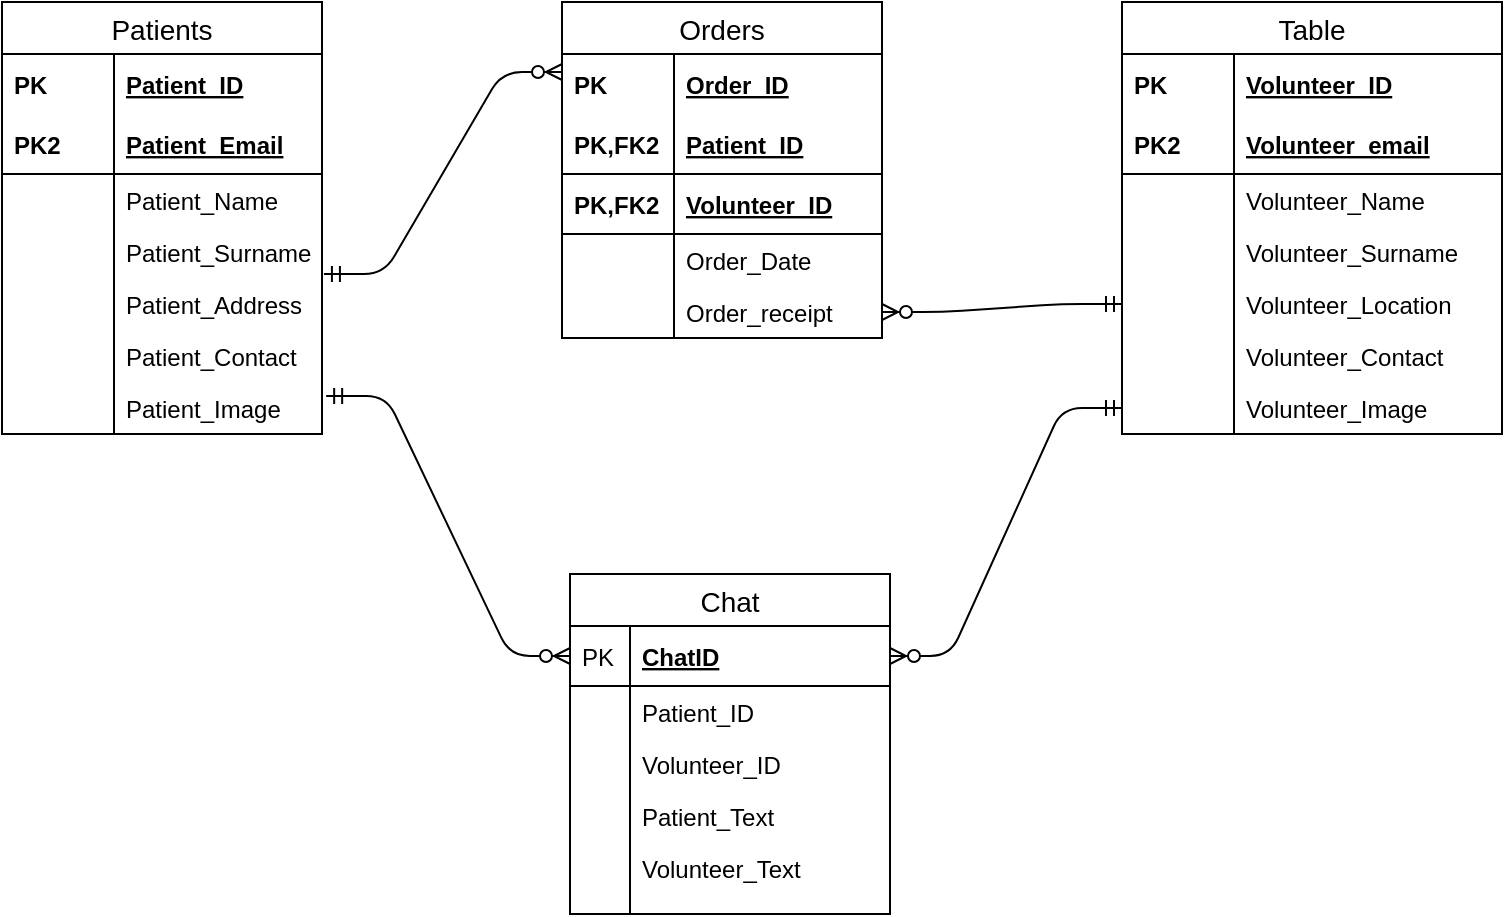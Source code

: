 <mxfile version="13.1.9" type="device"><diagram id="mdHMN-JxQTRUqKK3v15R" name="Page-1"><mxGraphModel dx="1366" dy="737" grid="1" gridSize="10" guides="1" tooltips="1" connect="1" arrows="1" fold="1" page="1" pageScale="1" pageWidth="827" pageHeight="1169" math="0" shadow="0"><root><mxCell id="0"/><mxCell id="1" parent="0"/><mxCell id="6Z0B_Fp3kLaC0_XpLUN5-43" value="Patients" style="swimlane;fontStyle=0;childLayout=stackLayout;horizontal=1;startSize=26;horizontalStack=0;resizeParent=1;resizeParentMax=0;resizeLast=0;collapsible=1;marginBottom=0;align=center;fontSize=14;" parent="1" vertex="1"><mxGeometry x="50" y="184" width="160" height="216" as="geometry"/></mxCell><mxCell id="6Z0B_Fp3kLaC0_XpLUN5-44" value="Patient_ID" style="shape=partialRectangle;top=0;left=0;right=0;bottom=0;align=left;verticalAlign=middle;fillColor=none;spacingLeft=60;spacingRight=4;overflow=hidden;rotatable=0;points=[[0,0.5],[1,0.5]];portConstraint=eastwest;dropTarget=0;fontStyle=5;fontSize=12;" parent="6Z0B_Fp3kLaC0_XpLUN5-43" vertex="1"><mxGeometry y="26" width="160" height="30" as="geometry"/></mxCell><mxCell id="6Z0B_Fp3kLaC0_XpLUN5-45" value="PK" style="shape=partialRectangle;fontStyle=1;top=0;left=0;bottom=0;fillColor=none;align=left;verticalAlign=middle;spacingLeft=4;spacingRight=4;overflow=hidden;rotatable=0;points=[];portConstraint=eastwest;part=1;fontSize=12;" parent="6Z0B_Fp3kLaC0_XpLUN5-44" vertex="1" connectable="0"><mxGeometry width="56" height="30" as="geometry"/></mxCell><mxCell id="6Z0B_Fp3kLaC0_XpLUN5-46" value="Patient_Email" style="shape=partialRectangle;top=0;left=0;right=0;bottom=1;align=left;verticalAlign=middle;fillColor=none;spacingLeft=60;spacingRight=4;overflow=hidden;rotatable=0;points=[[0,0.5],[1,0.5]];portConstraint=eastwest;dropTarget=0;fontStyle=5;fontSize=12;" parent="6Z0B_Fp3kLaC0_XpLUN5-43" vertex="1"><mxGeometry y="56" width="160" height="30" as="geometry"/></mxCell><mxCell id="6Z0B_Fp3kLaC0_XpLUN5-47" value="PK2" style="shape=partialRectangle;fontStyle=1;top=0;left=0;bottom=0;fillColor=none;align=left;verticalAlign=middle;spacingLeft=4;spacingRight=4;overflow=hidden;rotatable=0;points=[];portConstraint=eastwest;part=1;fontSize=12;" parent="6Z0B_Fp3kLaC0_XpLUN5-46" vertex="1" connectable="0"><mxGeometry width="56" height="30" as="geometry"/></mxCell><mxCell id="6Z0B_Fp3kLaC0_XpLUN5-48" value="Patient_Name" style="shape=partialRectangle;top=0;left=0;right=0;bottom=0;align=left;verticalAlign=top;fillColor=none;spacingLeft=60;spacingRight=4;overflow=hidden;rotatable=0;points=[[0,0.5],[1,0.5]];portConstraint=eastwest;dropTarget=0;fontSize=12;" parent="6Z0B_Fp3kLaC0_XpLUN5-43" vertex="1"><mxGeometry y="86" width="160" height="26" as="geometry"/></mxCell><mxCell id="6Z0B_Fp3kLaC0_XpLUN5-49" value="" style="shape=partialRectangle;top=0;left=0;bottom=0;fillColor=none;align=left;verticalAlign=top;spacingLeft=4;spacingRight=4;overflow=hidden;rotatable=0;points=[];portConstraint=eastwest;part=1;fontSize=12;" parent="6Z0B_Fp3kLaC0_XpLUN5-48" vertex="1" connectable="0"><mxGeometry width="56" height="26" as="geometry"/></mxCell><mxCell id="6Z0B_Fp3kLaC0_XpLUN5-50" value="Patient_Surname" style="shape=partialRectangle;top=0;left=0;right=0;bottom=0;align=left;verticalAlign=top;fillColor=none;spacingLeft=60;spacingRight=4;overflow=hidden;rotatable=0;points=[[0,0.5],[1,0.5]];portConstraint=eastwest;dropTarget=0;fontSize=12;" parent="6Z0B_Fp3kLaC0_XpLUN5-43" vertex="1"><mxGeometry y="112" width="160" height="26" as="geometry"/></mxCell><mxCell id="6Z0B_Fp3kLaC0_XpLUN5-51" value="" style="shape=partialRectangle;top=0;left=0;bottom=0;fillColor=none;align=left;verticalAlign=top;spacingLeft=4;spacingRight=4;overflow=hidden;rotatable=0;points=[];portConstraint=eastwest;part=1;fontSize=12;" parent="6Z0B_Fp3kLaC0_XpLUN5-50" vertex="1" connectable="0"><mxGeometry width="56" height="26" as="geometry"/></mxCell><mxCell id="6Z0B_Fp3kLaC0_XpLUN5-52" value="Patient_Address&#10;" style="shape=partialRectangle;top=0;left=0;right=0;bottom=0;align=left;verticalAlign=top;fillColor=none;spacingLeft=60;spacingRight=4;overflow=hidden;rotatable=0;points=[[0,0.5],[1,0.5]];portConstraint=eastwest;dropTarget=0;fontSize=12;" parent="6Z0B_Fp3kLaC0_XpLUN5-43" vertex="1"><mxGeometry y="138" width="160" height="26" as="geometry"/></mxCell><mxCell id="6Z0B_Fp3kLaC0_XpLUN5-53" value="" style="shape=partialRectangle;top=0;left=0;bottom=0;fillColor=none;align=left;verticalAlign=top;spacingLeft=4;spacingRight=4;overflow=hidden;rotatable=0;points=[];portConstraint=eastwest;part=1;fontSize=12;" parent="6Z0B_Fp3kLaC0_XpLUN5-52" vertex="1" connectable="0"><mxGeometry width="56" height="26" as="geometry"/></mxCell><mxCell id="6Z0B_Fp3kLaC0_XpLUN5-69" value="Patient_Contact&#10;" style="shape=partialRectangle;top=0;left=0;right=0;bottom=0;align=left;verticalAlign=top;fillColor=none;spacingLeft=60;spacingRight=4;overflow=hidden;rotatable=0;points=[[0,0.5],[1,0.5]];portConstraint=eastwest;dropTarget=0;fontSize=12;" parent="6Z0B_Fp3kLaC0_XpLUN5-43" vertex="1"><mxGeometry y="164" width="160" height="26" as="geometry"/></mxCell><mxCell id="6Z0B_Fp3kLaC0_XpLUN5-70" value="" style="shape=partialRectangle;top=0;left=0;bottom=0;fillColor=none;align=left;verticalAlign=top;spacingLeft=4;spacingRight=4;overflow=hidden;rotatable=0;points=[];portConstraint=eastwest;part=1;fontSize=12;" parent="6Z0B_Fp3kLaC0_XpLUN5-69" vertex="1" connectable="0"><mxGeometry width="56" height="26" as="geometry"/></mxCell><mxCell id="KUkARPawkfWjRbjxkEtM-1" value="Patient_Image&#10;" style="shape=partialRectangle;top=0;left=0;right=0;bottom=0;align=left;verticalAlign=top;fillColor=none;spacingLeft=60;spacingRight=4;overflow=hidden;rotatable=0;points=[[0,0.5],[1,0.5]];portConstraint=eastwest;dropTarget=0;fontSize=12;" parent="6Z0B_Fp3kLaC0_XpLUN5-43" vertex="1"><mxGeometry y="190" width="160" height="26" as="geometry"/></mxCell><mxCell id="KUkARPawkfWjRbjxkEtM-2" value="" style="shape=partialRectangle;top=0;left=0;bottom=0;fillColor=none;align=left;verticalAlign=top;spacingLeft=4;spacingRight=4;overflow=hidden;rotatable=0;points=[];portConstraint=eastwest;part=1;fontSize=12;" parent="KUkARPawkfWjRbjxkEtM-1" vertex="1" connectable="0"><mxGeometry width="56" height="26" as="geometry"/></mxCell><mxCell id="6Z0B_Fp3kLaC0_XpLUN5-67" value="" style="edgeStyle=entityRelationEdgeStyle;fontSize=12;html=1;endArrow=ERzeroToMany;startArrow=ERmandOne;exitX=1.006;exitY=-0.077;exitDx=0;exitDy=0;exitPerimeter=0;entryX=0;entryY=0.3;entryDx=0;entryDy=0;entryPerimeter=0;" parent="1" source="6Z0B_Fp3kLaC0_XpLUN5-52" target="6Z0B_Fp3kLaC0_XpLUN5-13" edge="1"><mxGeometry width="100" height="100" relative="1" as="geometry"><mxPoint x="230" y="320" as="sourcePoint"/><mxPoint x="330" y="220" as="targetPoint"/></mxGeometry></mxCell><mxCell id="6Z0B_Fp3kLaC0_XpLUN5-12" value="Orders" style="swimlane;fontStyle=0;childLayout=stackLayout;horizontal=1;startSize=26;horizontalStack=0;resizeParent=1;resizeParentMax=0;resizeLast=0;collapsible=1;marginBottom=0;align=center;fontSize=14;" parent="1" vertex="1"><mxGeometry x="330" y="184" width="160" height="168" as="geometry"/></mxCell><mxCell id="6Z0B_Fp3kLaC0_XpLUN5-13" value="Order_ID" style="shape=partialRectangle;top=0;left=0;right=0;bottom=0;align=left;verticalAlign=middle;fillColor=none;spacingLeft=60;spacingRight=4;overflow=hidden;rotatable=0;points=[[0,0.5],[1,0.5]];portConstraint=eastwest;dropTarget=0;fontStyle=5;fontSize=12;" parent="6Z0B_Fp3kLaC0_XpLUN5-12" vertex="1"><mxGeometry y="26" width="160" height="30" as="geometry"/></mxCell><mxCell id="6Z0B_Fp3kLaC0_XpLUN5-14" value="PK" style="shape=partialRectangle;fontStyle=1;top=0;left=0;bottom=0;fillColor=none;align=left;verticalAlign=middle;spacingLeft=4;spacingRight=4;overflow=hidden;rotatable=0;points=[];portConstraint=eastwest;part=1;fontSize=12;" parent="6Z0B_Fp3kLaC0_XpLUN5-13" vertex="1" connectable="0"><mxGeometry width="56" height="30" as="geometry"/></mxCell><mxCell id="6Z0B_Fp3kLaC0_XpLUN5-15" value="Patient_ID" style="shape=partialRectangle;top=0;left=0;right=0;bottom=1;align=left;verticalAlign=middle;fillColor=none;spacingLeft=60;spacingRight=4;overflow=hidden;rotatable=0;points=[[0,0.5],[1,0.5]];portConstraint=eastwest;dropTarget=0;fontStyle=5;fontSize=12;" parent="6Z0B_Fp3kLaC0_XpLUN5-12" vertex="1"><mxGeometry y="56" width="160" height="30" as="geometry"/></mxCell><mxCell id="6Z0B_Fp3kLaC0_XpLUN5-16" value="PK,FK2" style="shape=partialRectangle;fontStyle=1;top=0;left=0;bottom=0;fillColor=none;align=left;verticalAlign=middle;spacingLeft=4;spacingRight=4;overflow=hidden;rotatable=0;points=[];portConstraint=eastwest;part=1;fontSize=12;" parent="6Z0B_Fp3kLaC0_XpLUN5-15" vertex="1" connectable="0"><mxGeometry width="56" height="30" as="geometry"/></mxCell><mxCell id="6Z0B_Fp3kLaC0_XpLUN5-41" value="Volunteer_ID" style="shape=partialRectangle;top=0;left=0;right=0;bottom=1;align=left;verticalAlign=middle;fillColor=none;spacingLeft=60;spacingRight=4;overflow=hidden;rotatable=0;points=[[0,0.5],[1,0.5]];portConstraint=eastwest;dropTarget=0;fontStyle=5;fontSize=12;" parent="6Z0B_Fp3kLaC0_XpLUN5-12" vertex="1"><mxGeometry y="86" width="160" height="30" as="geometry"/></mxCell><mxCell id="6Z0B_Fp3kLaC0_XpLUN5-42" value="PK,FK2" style="shape=partialRectangle;fontStyle=1;top=0;left=0;bottom=0;fillColor=none;align=left;verticalAlign=middle;spacingLeft=4;spacingRight=4;overflow=hidden;rotatable=0;points=[];portConstraint=eastwest;part=1;fontSize=12;" parent="6Z0B_Fp3kLaC0_XpLUN5-41" vertex="1" connectable="0"><mxGeometry width="56" height="30" as="geometry"/></mxCell><mxCell id="6Z0B_Fp3kLaC0_XpLUN5-17" value="Order_Date" style="shape=partialRectangle;top=0;left=0;right=0;bottom=0;align=left;verticalAlign=top;fillColor=none;spacingLeft=60;spacingRight=4;overflow=hidden;rotatable=0;points=[[0,0.5],[1,0.5]];portConstraint=eastwest;dropTarget=0;fontSize=12;" parent="6Z0B_Fp3kLaC0_XpLUN5-12" vertex="1"><mxGeometry y="116" width="160" height="26" as="geometry"/></mxCell><mxCell id="6Z0B_Fp3kLaC0_XpLUN5-18" value="" style="shape=partialRectangle;top=0;left=0;bottom=0;fillColor=none;align=left;verticalAlign=top;spacingLeft=4;spacingRight=4;overflow=hidden;rotatable=0;points=[];portConstraint=eastwest;part=1;fontSize=12;" parent="6Z0B_Fp3kLaC0_XpLUN5-17" vertex="1" connectable="0"><mxGeometry width="56" height="26" as="geometry"/></mxCell><mxCell id="6Z0B_Fp3kLaC0_XpLUN5-54" value="Order_receipt" style="shape=partialRectangle;top=0;left=0;right=0;bottom=0;align=left;verticalAlign=top;fillColor=none;spacingLeft=60;spacingRight=4;overflow=hidden;rotatable=0;points=[[0,0.5],[1,0.5]];portConstraint=eastwest;dropTarget=0;fontSize=12;" parent="6Z0B_Fp3kLaC0_XpLUN5-12" vertex="1"><mxGeometry y="142" width="160" height="26" as="geometry"/></mxCell><mxCell id="6Z0B_Fp3kLaC0_XpLUN5-55" value="" style="shape=partialRectangle;top=0;left=0;bottom=0;fillColor=none;align=left;verticalAlign=top;spacingLeft=4;spacingRight=4;overflow=hidden;rotatable=0;points=[];portConstraint=eastwest;part=1;fontSize=12;" parent="6Z0B_Fp3kLaC0_XpLUN5-54" vertex="1" connectable="0"><mxGeometry width="56" height="26" as="geometry"/></mxCell><mxCell id="6Z0B_Fp3kLaC0_XpLUN5-56" value="Table" style="swimlane;fontStyle=0;childLayout=stackLayout;horizontal=1;startSize=26;horizontalStack=0;resizeParent=1;resizeParentMax=0;resizeLast=0;collapsible=1;marginBottom=0;align=center;fontSize=14;" parent="1" vertex="1"><mxGeometry x="610" y="184" width="190" height="216" as="geometry"/></mxCell><mxCell id="6Z0B_Fp3kLaC0_XpLUN5-57" value="Volunteer_ID" style="shape=partialRectangle;top=0;left=0;right=0;bottom=0;align=left;verticalAlign=middle;fillColor=none;spacingLeft=60;spacingRight=4;overflow=hidden;rotatable=0;points=[[0,0.5],[1,0.5]];portConstraint=eastwest;dropTarget=0;fontStyle=5;fontSize=12;" parent="6Z0B_Fp3kLaC0_XpLUN5-56" vertex="1"><mxGeometry y="26" width="190" height="30" as="geometry"/></mxCell><mxCell id="6Z0B_Fp3kLaC0_XpLUN5-58" value="PK" style="shape=partialRectangle;fontStyle=1;top=0;left=0;bottom=0;fillColor=none;align=left;verticalAlign=middle;spacingLeft=4;spacingRight=4;overflow=hidden;rotatable=0;points=[];portConstraint=eastwest;part=1;fontSize=12;" parent="6Z0B_Fp3kLaC0_XpLUN5-57" vertex="1" connectable="0"><mxGeometry width="56" height="30" as="geometry"/></mxCell><mxCell id="6Z0B_Fp3kLaC0_XpLUN5-59" value="Volunteer_email" style="shape=partialRectangle;top=0;left=0;right=0;bottom=1;align=left;verticalAlign=middle;fillColor=none;spacingLeft=60;spacingRight=4;overflow=hidden;rotatable=0;points=[[0,0.5],[1,0.5]];portConstraint=eastwest;dropTarget=0;fontStyle=5;fontSize=12;" parent="6Z0B_Fp3kLaC0_XpLUN5-56" vertex="1"><mxGeometry y="56" width="190" height="30" as="geometry"/></mxCell><mxCell id="6Z0B_Fp3kLaC0_XpLUN5-60" value="PK2" style="shape=partialRectangle;fontStyle=1;top=0;left=0;bottom=0;fillColor=none;align=left;verticalAlign=middle;spacingLeft=4;spacingRight=4;overflow=hidden;rotatable=0;points=[];portConstraint=eastwest;part=1;fontSize=12;" parent="6Z0B_Fp3kLaC0_XpLUN5-59" vertex="1" connectable="0"><mxGeometry width="56" height="30" as="geometry"/></mxCell><mxCell id="6Z0B_Fp3kLaC0_XpLUN5-61" value="Volunteer_Name" style="shape=partialRectangle;top=0;left=0;right=0;bottom=0;align=left;verticalAlign=top;fillColor=none;spacingLeft=60;spacingRight=4;overflow=hidden;rotatable=0;points=[[0,0.5],[1,0.5]];portConstraint=eastwest;dropTarget=0;fontSize=12;" parent="6Z0B_Fp3kLaC0_XpLUN5-56" vertex="1"><mxGeometry y="86" width="190" height="26" as="geometry"/></mxCell><mxCell id="6Z0B_Fp3kLaC0_XpLUN5-62" value="" style="shape=partialRectangle;top=0;left=0;bottom=0;fillColor=none;align=left;verticalAlign=top;spacingLeft=4;spacingRight=4;overflow=hidden;rotatable=0;points=[];portConstraint=eastwest;part=1;fontSize=12;" parent="6Z0B_Fp3kLaC0_XpLUN5-61" vertex="1" connectable="0"><mxGeometry width="56" height="26" as="geometry"/></mxCell><mxCell id="6Z0B_Fp3kLaC0_XpLUN5-63" value="Volunteer_Surname" style="shape=partialRectangle;top=0;left=0;right=0;bottom=0;align=left;verticalAlign=top;fillColor=none;spacingLeft=60;spacingRight=4;overflow=hidden;rotatable=0;points=[[0,0.5],[1,0.5]];portConstraint=eastwest;dropTarget=0;fontSize=12;" parent="6Z0B_Fp3kLaC0_XpLUN5-56" vertex="1"><mxGeometry y="112" width="190" height="26" as="geometry"/></mxCell><mxCell id="6Z0B_Fp3kLaC0_XpLUN5-64" value="" style="shape=partialRectangle;top=0;left=0;bottom=0;fillColor=none;align=left;verticalAlign=top;spacingLeft=4;spacingRight=4;overflow=hidden;rotatable=0;points=[];portConstraint=eastwest;part=1;fontSize=12;" parent="6Z0B_Fp3kLaC0_XpLUN5-63" vertex="1" connectable="0"><mxGeometry width="56" height="26" as="geometry"/></mxCell><mxCell id="6Z0B_Fp3kLaC0_XpLUN5-65" value="Volunteer_Location" style="shape=partialRectangle;top=0;left=0;right=0;bottom=0;align=left;verticalAlign=top;fillColor=none;spacingLeft=60;spacingRight=4;overflow=hidden;rotatable=0;points=[[0,0.5],[1,0.5]];portConstraint=eastwest;dropTarget=0;fontSize=12;" parent="6Z0B_Fp3kLaC0_XpLUN5-56" vertex="1"><mxGeometry y="138" width="190" height="26" as="geometry"/></mxCell><mxCell id="6Z0B_Fp3kLaC0_XpLUN5-66" value="" style="shape=partialRectangle;top=0;left=0;bottom=0;fillColor=none;align=left;verticalAlign=top;spacingLeft=4;spacingRight=4;overflow=hidden;rotatable=0;points=[];portConstraint=eastwest;part=1;fontSize=12;" parent="6Z0B_Fp3kLaC0_XpLUN5-65" vertex="1" connectable="0"><mxGeometry width="56" height="26" as="geometry"/></mxCell><mxCell id="6Z0B_Fp3kLaC0_XpLUN5-71" value="Volunteer_Contact" style="shape=partialRectangle;top=0;left=0;right=0;bottom=0;align=left;verticalAlign=top;fillColor=none;spacingLeft=60;spacingRight=4;overflow=hidden;rotatable=0;points=[[0,0.5],[1,0.5]];portConstraint=eastwest;dropTarget=0;fontSize=12;" parent="6Z0B_Fp3kLaC0_XpLUN5-56" vertex="1"><mxGeometry y="164" width="190" height="26" as="geometry"/></mxCell><mxCell id="6Z0B_Fp3kLaC0_XpLUN5-72" value="" style="shape=partialRectangle;top=0;left=0;bottom=0;fillColor=none;align=left;verticalAlign=top;spacingLeft=4;spacingRight=4;overflow=hidden;rotatable=0;points=[];portConstraint=eastwest;part=1;fontSize=12;" parent="6Z0B_Fp3kLaC0_XpLUN5-71" vertex="1" connectable="0"><mxGeometry width="56" height="26" as="geometry"/></mxCell><mxCell id="KUkARPawkfWjRbjxkEtM-3" value="Volunteer_Image" style="shape=partialRectangle;top=0;left=0;right=0;bottom=0;align=left;verticalAlign=top;fillColor=none;spacingLeft=60;spacingRight=4;overflow=hidden;rotatable=0;points=[[0,0.5],[1,0.5]];portConstraint=eastwest;dropTarget=0;fontSize=12;" parent="6Z0B_Fp3kLaC0_XpLUN5-56" vertex="1"><mxGeometry y="190" width="190" height="26" as="geometry"/></mxCell><mxCell id="KUkARPawkfWjRbjxkEtM-4" value="" style="shape=partialRectangle;top=0;left=0;bottom=0;fillColor=none;align=left;verticalAlign=top;spacingLeft=4;spacingRight=4;overflow=hidden;rotatable=0;points=[];portConstraint=eastwest;part=1;fontSize=12;" parent="KUkARPawkfWjRbjxkEtM-3" vertex="1" connectable="0"><mxGeometry width="56" height="26" as="geometry"/></mxCell><mxCell id="6Z0B_Fp3kLaC0_XpLUN5-68" value="" style="edgeStyle=entityRelationEdgeStyle;fontSize=12;html=1;endArrow=ERzeroToMany;startArrow=ERmandOne;" parent="1" source="6Z0B_Fp3kLaC0_XpLUN5-65" target="6Z0B_Fp3kLaC0_XpLUN5-54" edge="1"><mxGeometry width="100" height="100" relative="1" as="geometry"><mxPoint x="540" y="500" as="sourcePoint"/><mxPoint x="640" y="400" as="targetPoint"/></mxGeometry></mxCell><mxCell id="NDRFB3vdAmUy9_EIZi-t-14" value="" style="edgeStyle=entityRelationEdgeStyle;fontSize=12;html=1;endArrow=ERzeroToMany;startArrow=ERmandOne;exitX=1.013;exitY=0.269;exitDx=0;exitDy=0;exitPerimeter=0;entryX=0;entryY=0.5;entryDx=0;entryDy=0;" edge="1" parent="1" source="KUkARPawkfWjRbjxkEtM-1" target="NDRFB3vdAmUy9_EIZi-t-2"><mxGeometry width="100" height="100" relative="1" as="geometry"><mxPoint x="220" y="595" as="sourcePoint"/><mxPoint x="320" y="495" as="targetPoint"/></mxGeometry></mxCell><mxCell id="NDRFB3vdAmUy9_EIZi-t-16" value="" style="edgeStyle=entityRelationEdgeStyle;fontSize=12;html=1;endArrow=ERzeroToMany;startArrow=ERmandOne;" edge="1" parent="1" source="KUkARPawkfWjRbjxkEtM-3" target="NDRFB3vdAmUy9_EIZi-t-2"><mxGeometry width="100" height="100" relative="1" as="geometry"><mxPoint x="630" y="450" as="sourcePoint"/><mxPoint x="530" y="550" as="targetPoint"/></mxGeometry></mxCell><mxCell id="NDRFB3vdAmUy9_EIZi-t-1" value="Chat" style="swimlane;fontStyle=0;childLayout=stackLayout;horizontal=1;startSize=26;horizontalStack=0;resizeParent=1;resizeParentMax=0;resizeLast=0;collapsible=1;marginBottom=0;align=center;fontSize=14;" vertex="1" parent="1"><mxGeometry x="334" y="470" width="160" height="170" as="geometry"/></mxCell><mxCell id="NDRFB3vdAmUy9_EIZi-t-2" value="ChatID" style="shape=partialRectangle;top=0;left=0;right=0;bottom=1;align=left;verticalAlign=middle;fillColor=none;spacingLeft=34;spacingRight=4;overflow=hidden;rotatable=0;points=[[0,0.5],[1,0.5]];portConstraint=eastwest;dropTarget=0;fontStyle=5;fontSize=12;" vertex="1" parent="NDRFB3vdAmUy9_EIZi-t-1"><mxGeometry y="26" width="160" height="30" as="geometry"/></mxCell><mxCell id="NDRFB3vdAmUy9_EIZi-t-3" value="PK" style="shape=partialRectangle;top=0;left=0;bottom=0;fillColor=none;align=left;verticalAlign=middle;spacingLeft=4;spacingRight=4;overflow=hidden;rotatable=0;points=[];portConstraint=eastwest;part=1;fontSize=12;" vertex="1" connectable="0" parent="NDRFB3vdAmUy9_EIZi-t-2"><mxGeometry width="30" height="30" as="geometry"/></mxCell><mxCell id="NDRFB3vdAmUy9_EIZi-t-4" value="Patient_ID" style="shape=partialRectangle;top=0;left=0;right=0;bottom=0;align=left;verticalAlign=top;fillColor=none;spacingLeft=34;spacingRight=4;overflow=hidden;rotatable=0;points=[[0,0.5],[1,0.5]];portConstraint=eastwest;dropTarget=0;fontSize=12;" vertex="1" parent="NDRFB3vdAmUy9_EIZi-t-1"><mxGeometry y="56" width="160" height="26" as="geometry"/></mxCell><mxCell id="NDRFB3vdAmUy9_EIZi-t-5" value="" style="shape=partialRectangle;top=0;left=0;bottom=0;fillColor=none;align=left;verticalAlign=top;spacingLeft=4;spacingRight=4;overflow=hidden;rotatable=0;points=[];portConstraint=eastwest;part=1;fontSize=12;" vertex="1" connectable="0" parent="NDRFB3vdAmUy9_EIZi-t-4"><mxGeometry width="30" height="26" as="geometry"/></mxCell><mxCell id="NDRFB3vdAmUy9_EIZi-t-6" value="Volunteer_ID" style="shape=partialRectangle;top=0;left=0;right=0;bottom=0;align=left;verticalAlign=top;fillColor=none;spacingLeft=34;spacingRight=4;overflow=hidden;rotatable=0;points=[[0,0.5],[1,0.5]];portConstraint=eastwest;dropTarget=0;fontSize=12;" vertex="1" parent="NDRFB3vdAmUy9_EIZi-t-1"><mxGeometry y="82" width="160" height="26" as="geometry"/></mxCell><mxCell id="NDRFB3vdAmUy9_EIZi-t-7" value="" style="shape=partialRectangle;top=0;left=0;bottom=0;fillColor=none;align=left;verticalAlign=top;spacingLeft=4;spacingRight=4;overflow=hidden;rotatable=0;points=[];portConstraint=eastwest;part=1;fontSize=12;" vertex="1" connectable="0" parent="NDRFB3vdAmUy9_EIZi-t-6"><mxGeometry width="30" height="26" as="geometry"/></mxCell><mxCell id="NDRFB3vdAmUy9_EIZi-t-8" value="Patient_Text" style="shape=partialRectangle;top=0;left=0;right=0;bottom=0;align=left;verticalAlign=top;fillColor=none;spacingLeft=34;spacingRight=4;overflow=hidden;rotatable=0;points=[[0,0.5],[1,0.5]];portConstraint=eastwest;dropTarget=0;fontSize=12;" vertex="1" parent="NDRFB3vdAmUy9_EIZi-t-1"><mxGeometry y="108" width="160" height="26" as="geometry"/></mxCell><mxCell id="NDRFB3vdAmUy9_EIZi-t-9" value="" style="shape=partialRectangle;top=0;left=0;bottom=0;fillColor=none;align=left;verticalAlign=top;spacingLeft=4;spacingRight=4;overflow=hidden;rotatable=0;points=[];portConstraint=eastwest;part=1;fontSize=12;" vertex="1" connectable="0" parent="NDRFB3vdAmUy9_EIZi-t-8"><mxGeometry width="30" height="26" as="geometry"/></mxCell><mxCell id="NDRFB3vdAmUy9_EIZi-t-12" value="Volunteer_Text" style="shape=partialRectangle;top=0;left=0;right=0;bottom=0;align=left;verticalAlign=top;fillColor=none;spacingLeft=34;spacingRight=4;overflow=hidden;rotatable=0;points=[[0,0.5],[1,0.5]];portConstraint=eastwest;dropTarget=0;fontSize=12;" vertex="1" parent="NDRFB3vdAmUy9_EIZi-t-1"><mxGeometry y="134" width="160" height="26" as="geometry"/></mxCell><mxCell id="NDRFB3vdAmUy9_EIZi-t-13" value="" style="shape=partialRectangle;top=0;left=0;bottom=0;fillColor=none;align=left;verticalAlign=top;spacingLeft=4;spacingRight=4;overflow=hidden;rotatable=0;points=[];portConstraint=eastwest;part=1;fontSize=12;" vertex="1" connectable="0" parent="NDRFB3vdAmUy9_EIZi-t-12"><mxGeometry width="30" height="26" as="geometry"/></mxCell><mxCell id="NDRFB3vdAmUy9_EIZi-t-10" value="" style="shape=partialRectangle;top=0;left=0;right=0;bottom=0;align=left;verticalAlign=top;fillColor=none;spacingLeft=34;spacingRight=4;overflow=hidden;rotatable=0;points=[[0,0.5],[1,0.5]];portConstraint=eastwest;dropTarget=0;fontSize=12;" vertex="1" parent="NDRFB3vdAmUy9_EIZi-t-1"><mxGeometry y="160" width="160" height="10" as="geometry"/></mxCell><mxCell id="NDRFB3vdAmUy9_EIZi-t-11" value="" style="shape=partialRectangle;top=0;left=0;bottom=0;fillColor=none;align=left;verticalAlign=top;spacingLeft=4;spacingRight=4;overflow=hidden;rotatable=0;points=[];portConstraint=eastwest;part=1;fontSize=12;" vertex="1" connectable="0" parent="NDRFB3vdAmUy9_EIZi-t-10"><mxGeometry width="30" height="10" as="geometry"/></mxCell></root></mxGraphModel></diagram></mxfile>